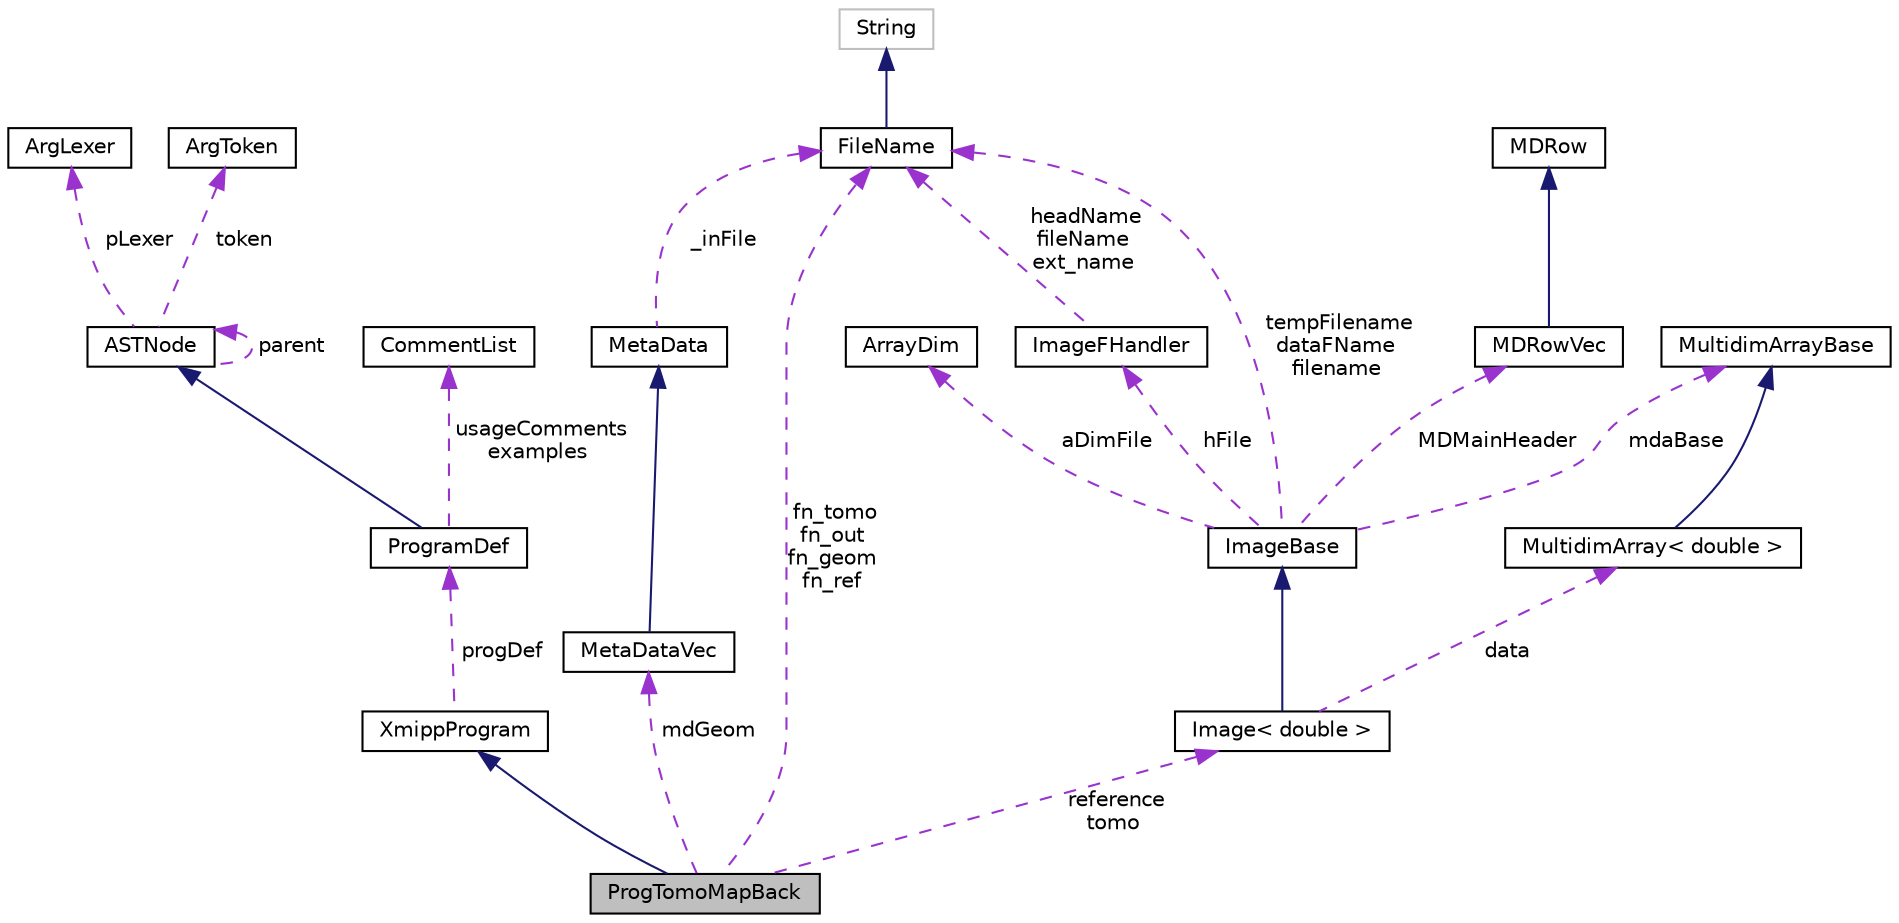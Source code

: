 digraph "ProgTomoMapBack"
{
  edge [fontname="Helvetica",fontsize="10",labelfontname="Helvetica",labelfontsize="10"];
  node [fontname="Helvetica",fontsize="10",shape=record];
  Node2 [label="ProgTomoMapBack",height=0.2,width=0.4,color="black", fillcolor="grey75", style="filled", fontcolor="black"];
  Node3 -> Node2 [dir="back",color="midnightblue",fontsize="10",style="solid",fontname="Helvetica"];
  Node3 [label="XmippProgram",height=0.2,width=0.4,color="black", fillcolor="white", style="filled",URL="$classXmippProgram.html"];
  Node4 -> Node3 [dir="back",color="darkorchid3",fontsize="10",style="dashed",label=" progDef" ,fontname="Helvetica"];
  Node4 [label="ProgramDef",height=0.2,width=0.4,color="black", fillcolor="white", style="filled",URL="$classProgramDef.html"];
  Node5 -> Node4 [dir="back",color="midnightblue",fontsize="10",style="solid",fontname="Helvetica"];
  Node5 [label="ASTNode",height=0.2,width=0.4,color="black", fillcolor="white", style="filled",URL="$classASTNode.html"];
  Node6 -> Node5 [dir="back",color="darkorchid3",fontsize="10",style="dashed",label=" token" ,fontname="Helvetica"];
  Node6 [label="ArgToken",height=0.2,width=0.4,color="black", fillcolor="white", style="filled",URL="$classArgToken.html"];
  Node7 -> Node5 [dir="back",color="darkorchid3",fontsize="10",style="dashed",label=" pLexer" ,fontname="Helvetica"];
  Node7 [label="ArgLexer",height=0.2,width=0.4,color="black", fillcolor="white", style="filled",URL="$classArgLexer.html"];
  Node5 -> Node5 [dir="back",color="darkorchid3",fontsize="10",style="dashed",label=" parent" ,fontname="Helvetica"];
  Node8 -> Node4 [dir="back",color="darkorchid3",fontsize="10",style="dashed",label=" usageComments\nexamples" ,fontname="Helvetica"];
  Node8 [label="CommentList",height=0.2,width=0.4,color="black", fillcolor="white", style="filled",URL="$classCommentList.html"];
  Node9 -> Node2 [dir="back",color="darkorchid3",fontsize="10",style="dashed",label=" mdGeom" ,fontname="Helvetica"];
  Node9 [label="MetaDataVec",height=0.2,width=0.4,color="black", fillcolor="white", style="filled",URL="$classMetaDataVec.html"];
  Node10 -> Node9 [dir="back",color="midnightblue",fontsize="10",style="solid",fontname="Helvetica"];
  Node10 [label="MetaData",height=0.2,width=0.4,color="black", fillcolor="white", style="filled",URL="$classMetaData.html"];
  Node11 -> Node10 [dir="back",color="darkorchid3",fontsize="10",style="dashed",label=" _inFile" ,fontname="Helvetica"];
  Node11 [label="FileName",height=0.2,width=0.4,color="black", fillcolor="white", style="filled",URL="$classFileName.html"];
  Node12 -> Node11 [dir="back",color="midnightblue",fontsize="10",style="solid",fontname="Helvetica"];
  Node12 [label="String",height=0.2,width=0.4,color="grey75", fillcolor="white", style="filled"];
  Node13 -> Node2 [dir="back",color="darkorchid3",fontsize="10",style="dashed",label=" reference\ntomo" ,fontname="Helvetica"];
  Node13 [label="Image\< double \>",height=0.2,width=0.4,color="black", fillcolor="white", style="filled",URL="$classImage.html"];
  Node14 -> Node13 [dir="back",color="midnightblue",fontsize="10",style="solid",fontname="Helvetica"];
  Node14 [label="ImageBase",height=0.2,width=0.4,color="black", fillcolor="white", style="filled",URL="$classImageBase.html",tooltip="Image base class. "];
  Node15 -> Node14 [dir="back",color="darkorchid3",fontsize="10",style="dashed",label=" mdaBase" ,fontname="Helvetica"];
  Node15 [label="MultidimArrayBase",height=0.2,width=0.4,color="black", fillcolor="white", style="filled",URL="$classMultidimArrayBase.html"];
  Node16 -> Node14 [dir="back",color="darkorchid3",fontsize="10",style="dashed",label=" MDMainHeader" ,fontname="Helvetica"];
  Node16 [label="MDRowVec",height=0.2,width=0.4,color="black", fillcolor="white", style="filled",URL="$classMDRowVec.html"];
  Node17 -> Node16 [dir="back",color="midnightblue",fontsize="10",style="solid",fontname="Helvetica"];
  Node17 [label="MDRow",height=0.2,width=0.4,color="black", fillcolor="white", style="filled",URL="$classMDRow.html"];
  Node18 -> Node14 [dir="back",color="darkorchid3",fontsize="10",style="dashed",label=" hFile" ,fontname="Helvetica"];
  Node18 [label="ImageFHandler",height=0.2,width=0.4,color="black", fillcolor="white", style="filled",URL="$structImageFHandler.html"];
  Node11 -> Node18 [dir="back",color="darkorchid3",fontsize="10",style="dashed",label=" headName\nfileName\next_name" ,fontname="Helvetica"];
  Node19 -> Node14 [dir="back",color="darkorchid3",fontsize="10",style="dashed",label=" aDimFile" ,fontname="Helvetica"];
  Node19 [label="ArrayDim",height=0.2,width=0.4,color="black", fillcolor="white", style="filled",URL="$structArrayDim.html"];
  Node11 -> Node14 [dir="back",color="darkorchid3",fontsize="10",style="dashed",label=" tempFilename\ndataFName\nfilename" ,fontname="Helvetica"];
  Node20 -> Node13 [dir="back",color="darkorchid3",fontsize="10",style="dashed",label=" data" ,fontname="Helvetica"];
  Node20 [label="MultidimArray\< double \>",height=0.2,width=0.4,color="black", fillcolor="white", style="filled",URL="$classMultidimArray.html"];
  Node15 -> Node20 [dir="back",color="midnightblue",fontsize="10",style="solid",fontname="Helvetica"];
  Node11 -> Node2 [dir="back",color="darkorchid3",fontsize="10",style="dashed",label=" fn_tomo\nfn_out\nfn_geom\nfn_ref" ,fontname="Helvetica"];
}
